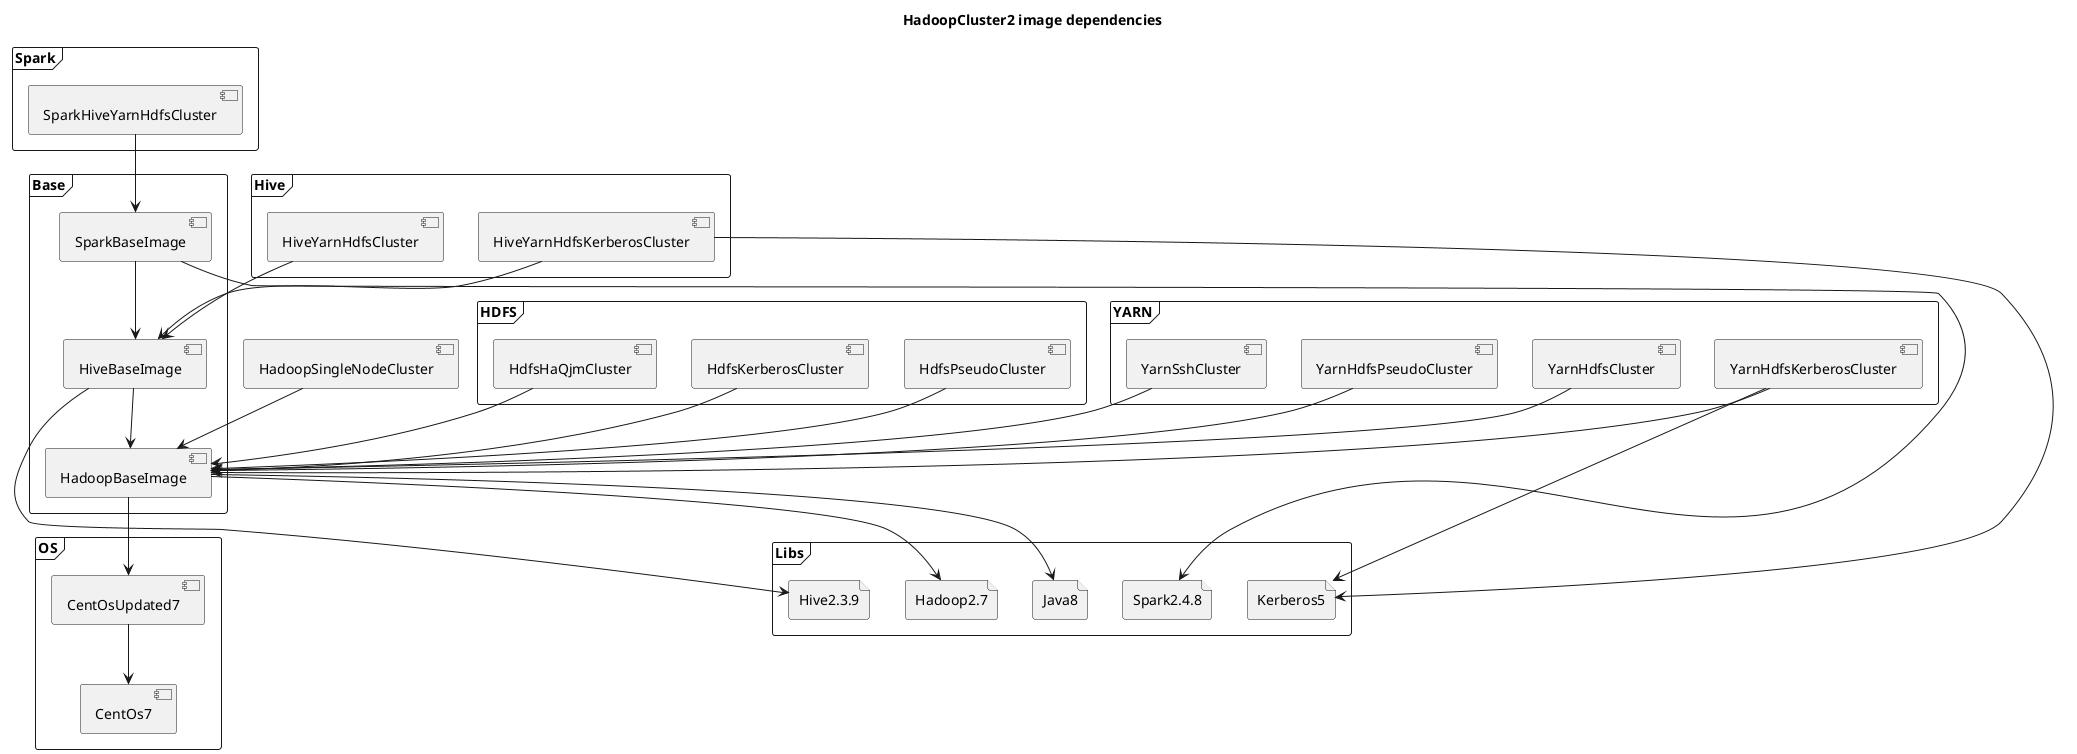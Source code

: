@startuml
'https://plantuml.com/component-diagram

title "HadoopCluster2 image dependencies"

frame OS {
    component CentOs7
    component CentOsUpdated7
    CentOsUpdated7 --> CentOs7
}
frame Libs {
    file Hadoop2.7
    file Java8
    file Hive2.3.9
    file Spark2.4.8
    file Kerberos5
}
frame Base {
    component HadoopBaseImage
    component HiveBaseImage
    component SparkBaseImage
    HadoopBaseImage --> CentOsUpdated7
    HadoopBaseImage --> Hadoop2.7
    HadoopBaseImage --> Java8
    HiveBaseImage --> HadoopBaseImage
    HiveBaseImage --> Hive2.3.9
}
component HadoopSingleNodeCluster
frame HDFS {
    component HdfsKerberosCluster
    component HdfsHaQjmCluster
    component HdfsPseudoCluster
    HdfsKerberosCluster --> HadoopBaseImage
    HdfsHaQjmCluster --> HadoopBaseImage
    HdfsPseudoCluster --> HadoopBaseImage
}
frame YARN {
    component YarnHdfsCluster
    component YarnHdfsKerberosCluster
    component YarnSshCluster
    component YarnHdfsPseudoCluster
    YarnHdfsCluster --> HadoopBaseImage
    YarnHdfsKerberosCluster --> HadoopBaseImage
    YarnHdfsKerberosCluster --> Kerberos5
    YarnSshCluster --> HadoopBaseImage
    YarnHdfsPseudoCluster --> HadoopBaseImage
}
frame Hive {
    component HiveYarnHdfsCluster
    component HiveYarnHdfsKerberosCluster
    HiveYarnHdfsKerberosCluster --> HiveBaseImage
    HiveYarnHdfsKerberosCluster --> Kerberos5
    HiveYarnHdfsCluster --> HiveBaseImage
}
frame Spark {
    component SparkHiveYarnHdfsCluster
    SparkBaseImage --> HiveBaseImage
    SparkBaseImage --> Spark2.4.8
    SparkHiveYarnHdfsCluster --> SparkBaseImage
}
HadoopSingleNodeCluster --> HadoopBaseImage

@enduml